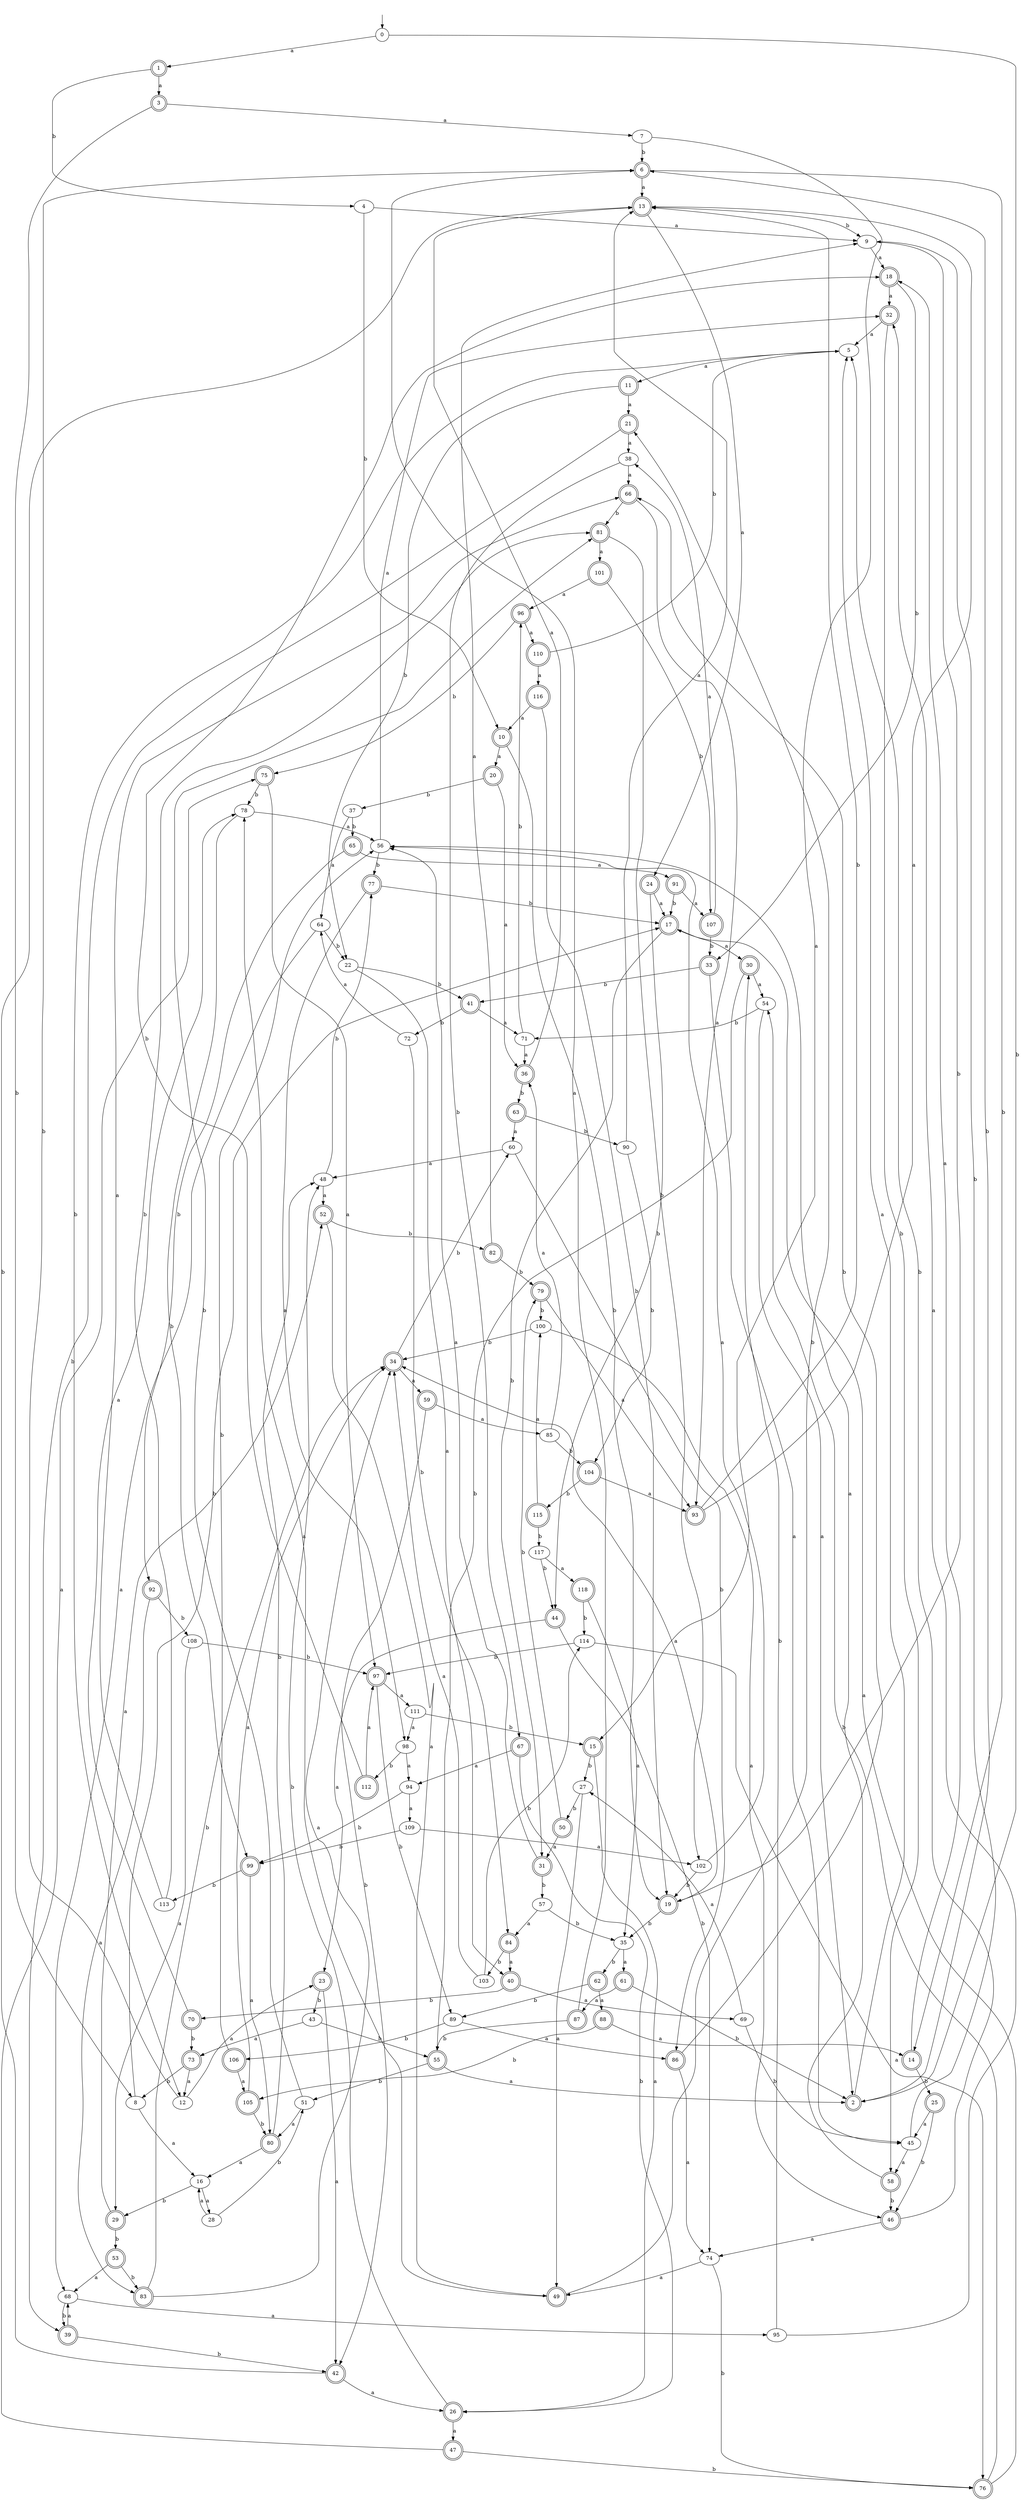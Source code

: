 digraph RandomDFA {
  __start0 [label="", shape=none];
  __start0 -> 0 [label=""];
  0 [shape=circle]
  0 -> 1 [label="a"]
  0 -> 2 [label="b"]
  1 [shape=doublecircle]
  1 -> 3 [label="a"]
  1 -> 4 [label="b"]
  2 [shape=doublecircle]
  2 -> 5 [label="a"]
  2 -> 6 [label="b"]
  3 [shape=doublecircle]
  3 -> 7 [label="a"]
  3 -> 8 [label="b"]
  4
  4 -> 9 [label="a"]
  4 -> 10 [label="b"]
  5
  5 -> 11 [label="a"]
  5 -> 12 [label="b"]
  6 [shape=doublecircle]
  6 -> 13 [label="a"]
  6 -> 14 [label="b"]
  7
  7 -> 15 [label="a"]
  7 -> 6 [label="b"]
  8
  8 -> 16 [label="a"]
  8 -> 17 [label="b"]
  9
  9 -> 18 [label="a"]
  9 -> 19 [label="b"]
  10 [shape=doublecircle]
  10 -> 20 [label="a"]
  10 -> 19 [label="b"]
  11 [shape=doublecircle]
  11 -> 21 [label="a"]
  11 -> 22 [label="b"]
  12
  12 -> 23 [label="a"]
  12 -> 6 [label="b"]
  13 [shape=doublecircle]
  13 -> 24 [label="a"]
  13 -> 9 [label="b"]
  14 [shape=doublecircle]
  14 -> 18 [label="a"]
  14 -> 25 [label="b"]
  15 [shape=doublecircle]
  15 -> 26 [label="a"]
  15 -> 27 [label="b"]
  16
  16 -> 28 [label="a"]
  16 -> 29 [label="b"]
  17 [shape=doublecircle]
  17 -> 30 [label="a"]
  17 -> 31 [label="b"]
  18 [shape=doublecircle]
  18 -> 32 [label="a"]
  18 -> 33 [label="b"]
  19 [shape=doublecircle]
  19 -> 34 [label="a"]
  19 -> 35 [label="b"]
  20 [shape=doublecircle]
  20 -> 36 [label="a"]
  20 -> 37 [label="b"]
  21 [shape=doublecircle]
  21 -> 38 [label="a"]
  21 -> 39 [label="b"]
  22
  22 -> 40 [label="a"]
  22 -> 41 [label="b"]
  23 [shape=doublecircle]
  23 -> 42 [label="a"]
  23 -> 43 [label="b"]
  24 [shape=doublecircle]
  24 -> 17 [label="a"]
  24 -> 44 [label="b"]
  25 [shape=doublecircle]
  25 -> 45 [label="a"]
  25 -> 46 [label="b"]
  26 [shape=doublecircle]
  26 -> 47 [label="a"]
  26 -> 48 [label="b"]
  27
  27 -> 49 [label="a"]
  27 -> 50 [label="b"]
  28
  28 -> 16 [label="a"]
  28 -> 51 [label="b"]
  29 [shape=doublecircle]
  29 -> 52 [label="a"]
  29 -> 53 [label="b"]
  30 [shape=doublecircle]
  30 -> 54 [label="a"]
  30 -> 55 [label="b"]
  31 [shape=doublecircle]
  31 -> 56 [label="a"]
  31 -> 57 [label="b"]
  32 [shape=doublecircle]
  32 -> 5 [label="a"]
  32 -> 58 [label="b"]
  33 [shape=doublecircle]
  33 -> 45 [label="a"]
  33 -> 41 [label="b"]
  34 [shape=doublecircle]
  34 -> 59 [label="a"]
  34 -> 60 [label="b"]
  35
  35 -> 61 [label="a"]
  35 -> 62 [label="b"]
  36 [shape=doublecircle]
  36 -> 13 [label="a"]
  36 -> 63 [label="b"]
  37
  37 -> 64 [label="a"]
  37 -> 65 [label="b"]
  38
  38 -> 66 [label="a"]
  38 -> 67 [label="b"]
  39 [shape=doublecircle]
  39 -> 68 [label="a"]
  39 -> 42 [label="b"]
  40 [shape=doublecircle]
  40 -> 69 [label="a"]
  40 -> 70 [label="b"]
  41 [shape=doublecircle]
  41 -> 71 [label="a"]
  41 -> 72 [label="b"]
  42 [shape=doublecircle]
  42 -> 26 [label="a"]
  42 -> 13 [label="b"]
  43
  43 -> 73 [label="a"]
  43 -> 55 [label="b"]
  44 [shape=doublecircle]
  44 -> 23 [label="a"]
  44 -> 74 [label="b"]
  45
  45 -> 58 [label="a"]
  45 -> 9 [label="b"]
  46 [shape=doublecircle]
  46 -> 74 [label="a"]
  46 -> 5 [label="b"]
  47 [shape=doublecircle]
  47 -> 75 [label="a"]
  47 -> 76 [label="b"]
  48
  48 -> 52 [label="a"]
  48 -> 77 [label="b"]
  49 [shape=doublecircle]
  49 -> 78 [label="a"]
  49 -> 21 [label="b"]
  50 [shape=doublecircle]
  50 -> 31 [label="a"]
  50 -> 79 [label="b"]
  51
  51 -> 80 [label="a"]
  51 -> 81 [label="b"]
  52 [shape=doublecircle]
  52 -> 49 [label="a"]
  52 -> 82 [label="b"]
  53 [shape=doublecircle]
  53 -> 68 [label="a"]
  53 -> 83 [label="b"]
  54
  54 -> 2 [label="a"]
  54 -> 71 [label="b"]
  55 [shape=doublecircle]
  55 -> 2 [label="a"]
  55 -> 51 [label="b"]
  56
  56 -> 32 [label="a"]
  56 -> 77 [label="b"]
  57
  57 -> 84 [label="a"]
  57 -> 35 [label="b"]
  58 [shape=doublecircle]
  58 -> 56 [label="a"]
  58 -> 46 [label="b"]
  59 [shape=doublecircle]
  59 -> 85 [label="a"]
  59 -> 42 [label="b"]
  60
  60 -> 48 [label="a"]
  60 -> 86 [label="b"]
  61 [shape=doublecircle]
  61 -> 87 [label="a"]
  61 -> 2 [label="b"]
  62 [shape=doublecircle]
  62 -> 88 [label="a"]
  62 -> 89 [label="b"]
  63 [shape=doublecircle]
  63 -> 60 [label="a"]
  63 -> 90 [label="b"]
  64
  64 -> 68 [label="a"]
  64 -> 22 [label="b"]
  65 [shape=doublecircle]
  65 -> 91 [label="a"]
  65 -> 92 [label="b"]
  66 [shape=doublecircle]
  66 -> 93 [label="a"]
  66 -> 81 [label="b"]
  67 [shape=doublecircle]
  67 -> 94 [label="a"]
  67 -> 26 [label="b"]
  68
  68 -> 95 [label="a"]
  68 -> 39 [label="b"]
  69
  69 -> 27 [label="a"]
  69 -> 45 [label="b"]
  70 [shape=doublecircle]
  70 -> 78 [label="a"]
  70 -> 73 [label="b"]
  71
  71 -> 36 [label="a"]
  71 -> 96 [label="b"]
  72
  72 -> 64 [label="a"]
  72 -> 84 [label="b"]
  73 [shape=doublecircle]
  73 -> 12 [label="a"]
  73 -> 8 [label="b"]
  74
  74 -> 49 [label="a"]
  74 -> 76 [label="b"]
  75 [shape=doublecircle]
  75 -> 97 [label="a"]
  75 -> 78 [label="b"]
  76 [shape=doublecircle]
  76 -> 17 [label="a"]
  76 -> 54 [label="b"]
  77 [shape=doublecircle]
  77 -> 98 [label="a"]
  77 -> 17 [label="b"]
  78
  78 -> 56 [label="a"]
  78 -> 99 [label="b"]
  79 [shape=doublecircle]
  79 -> 93 [label="a"]
  79 -> 100 [label="b"]
  80 [shape=doublecircle]
  80 -> 16 [label="a"]
  80 -> 48 [label="b"]
  81 [shape=doublecircle]
  81 -> 101 [label="a"]
  81 -> 102 [label="b"]
  82 [shape=doublecircle]
  82 -> 9 [label="a"]
  82 -> 79 [label="b"]
  83 [shape=doublecircle]
  83 -> 34 [label="a"]
  83 -> 34 [label="b"]
  84 [shape=doublecircle]
  84 -> 40 [label="a"]
  84 -> 103 [label="b"]
  85
  85 -> 36 [label="a"]
  85 -> 104 [label="b"]
  86 [shape=doublecircle]
  86 -> 74 [label="a"]
  86 -> 66 [label="b"]
  87 [shape=doublecircle]
  87 -> 6 [label="a"]
  87 -> 55 [label="b"]
  88 [shape=doublecircle]
  88 -> 14 [label="a"]
  88 -> 105 [label="b"]
  89
  89 -> 86 [label="a"]
  89 -> 106 [label="b"]
  90
  90 -> 13 [label="a"]
  90 -> 104 [label="b"]
  91 [shape=doublecircle]
  91 -> 107 [label="a"]
  91 -> 17 [label="b"]
  92 [shape=doublecircle]
  92 -> 83 [label="a"]
  92 -> 108 [label="b"]
  93 [shape=doublecircle]
  93 -> 13 [label="a"]
  93 -> 13 [label="b"]
  94
  94 -> 109 [label="a"]
  94 -> 99 [label="b"]
  95
  95 -> 32 [label="a"]
  95 -> 30 [label="b"]
  96 [shape=doublecircle]
  96 -> 110 [label="a"]
  96 -> 75 [label="b"]
  97 [shape=doublecircle]
  97 -> 111 [label="a"]
  97 -> 89 [label="b"]
  98
  98 -> 94 [label="a"]
  98 -> 112 [label="b"]
  99 [shape=doublecircle]
  99 -> 80 [label="a"]
  99 -> 113 [label="b"]
  100
  100 -> 46 [label="a"]
  100 -> 34 [label="b"]
  101 [shape=doublecircle]
  101 -> 96 [label="a"]
  101 -> 107 [label="b"]
  102
  102 -> 56 [label="a"]
  102 -> 19 [label="b"]
  103
  103 -> 34 [label="a"]
  103 -> 114 [label="b"]
  104 [shape=doublecircle]
  104 -> 93 [label="a"]
  104 -> 115 [label="b"]
  105 [shape=doublecircle]
  105 -> 34 [label="a"]
  105 -> 80 [label="b"]
  106 [shape=doublecircle]
  106 -> 105 [label="a"]
  106 -> 56 [label="b"]
  107 [shape=doublecircle]
  107 -> 38 [label="a"]
  107 -> 33 [label="b"]
  108
  108 -> 29 [label="a"]
  108 -> 97 [label="b"]
  109
  109 -> 102 [label="a"]
  109 -> 99 [label="b"]
  110 [shape=doublecircle]
  110 -> 116 [label="a"]
  110 -> 5 [label="b"]
  111
  111 -> 98 [label="a"]
  111 -> 15 [label="b"]
  112 [shape=doublecircle]
  112 -> 97 [label="a"]
  112 -> 18 [label="b"]
  113
  113 -> 66 [label="a"]
  113 -> 81 [label="b"]
  114
  114 -> 76 [label="a"]
  114 -> 97 [label="b"]
  115 [shape=doublecircle]
  115 -> 100 [label="a"]
  115 -> 117 [label="b"]
  116 [shape=doublecircle]
  116 -> 10 [label="a"]
  116 -> 19 [label="b"]
  117
  117 -> 118 [label="a"]
  117 -> 44 [label="b"]
  118 [shape=doublecircle]
  118 -> 35 [label="a"]
  118 -> 114 [label="b"]
}
